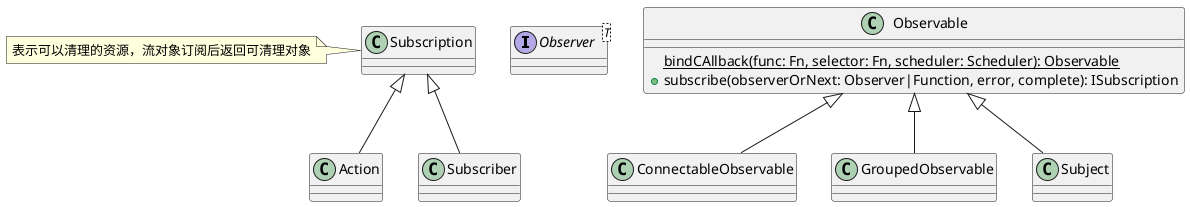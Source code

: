 @startuml Rxjs
interface Observer<T> {}


class Observable {
    {static} bindCAllback(func: Fn, selector: Fn, scheduler: Scheduler): Observable
    + subscribe(observerOrNext: Observer|Function, error, complete): ISubscription
}

 Observable <|-- ConnectableObservable
 Observable <|-- GroupedObservable
 Observable <|-- Subject

 class Subscription {}
 note left of Subscription: 表示可以清理的资源，流对象订阅后返回可清理对象

 Subscription <|-- Action
 Subscription <|-- Subscriber

@enduml